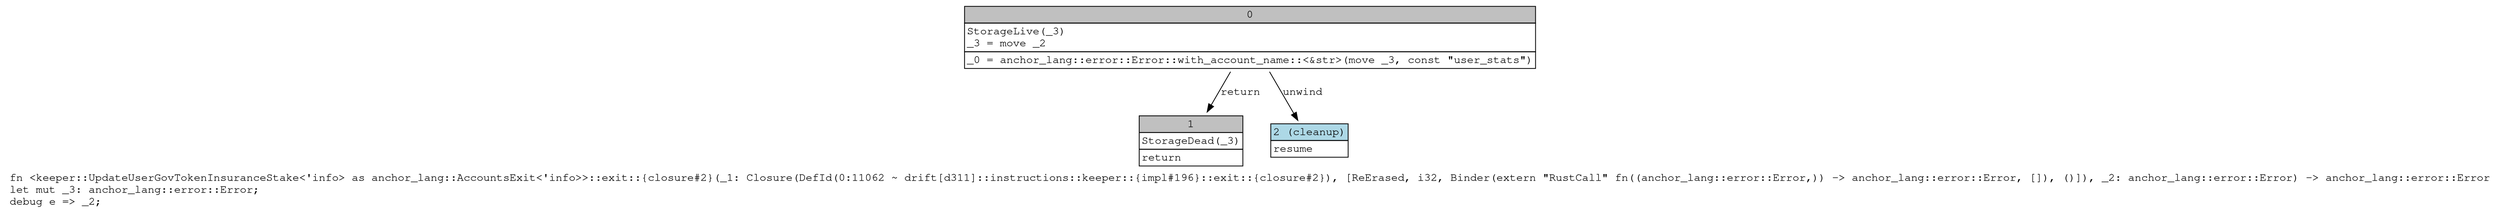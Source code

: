 digraph Mir_0_11062 {
    graph [fontname="Courier, monospace"];
    node [fontname="Courier, monospace"];
    edge [fontname="Courier, monospace"];
    label=<fn &lt;keeper::UpdateUserGovTokenInsuranceStake&lt;'info&gt; as anchor_lang::AccountsExit&lt;'info&gt;&gt;::exit::{closure#2}(_1: Closure(DefId(0:11062 ~ drift[d311]::instructions::keeper::{impl#196}::exit::{closure#2}), [ReErased, i32, Binder(extern &quot;RustCall&quot; fn((anchor_lang::error::Error,)) -&gt; anchor_lang::error::Error, []), ()]), _2: anchor_lang::error::Error) -&gt; anchor_lang::error::Error<br align="left"/>let mut _3: anchor_lang::error::Error;<br align="left"/>debug e =&gt; _2;<br align="left"/>>;
    bb0__0_11062 [shape="none", label=<<table border="0" cellborder="1" cellspacing="0"><tr><td bgcolor="gray" align="center" colspan="1">0</td></tr><tr><td align="left" balign="left">StorageLive(_3)<br/>_3 = move _2<br/></td></tr><tr><td align="left">_0 = anchor_lang::error::Error::with_account_name::&lt;&amp;str&gt;(move _3, const &quot;user_stats&quot;)</td></tr></table>>];
    bb1__0_11062 [shape="none", label=<<table border="0" cellborder="1" cellspacing="0"><tr><td bgcolor="gray" align="center" colspan="1">1</td></tr><tr><td align="left" balign="left">StorageDead(_3)<br/></td></tr><tr><td align="left">return</td></tr></table>>];
    bb2__0_11062 [shape="none", label=<<table border="0" cellborder="1" cellspacing="0"><tr><td bgcolor="lightblue" align="center" colspan="1">2 (cleanup)</td></tr><tr><td align="left">resume</td></tr></table>>];
    bb0__0_11062 -> bb1__0_11062 [label="return"];
    bb0__0_11062 -> bb2__0_11062 [label="unwind"];
}
